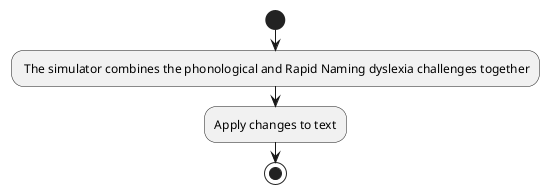 @startuml Double Deficit
start 
: The simulator combines the phonological and Rapid Naming dyslexia challenges together;
:Apply changes to text;
stop
@enduml